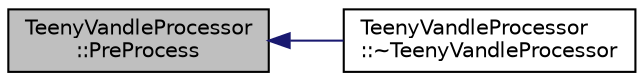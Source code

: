 digraph "TeenyVandleProcessor::PreProcess"
{
  edge [fontname="Helvetica",fontsize="10",labelfontname="Helvetica",labelfontsize="10"];
  node [fontname="Helvetica",fontsize="10",shape=record];
  rankdir="LR";
  Node1 [label="TeenyVandleProcessor\l::PreProcess",height=0.2,width=0.4,color="black", fillcolor="grey75", style="filled", fontcolor="black"];
  Node1 -> Node2 [dir="back",color="midnightblue",fontsize="10",style="solid",fontname="Helvetica"];
  Node2 [label="TeenyVandleProcessor\l::~TeenyVandleProcessor",height=0.2,width=0.4,color="black", fillcolor="white", style="filled",URL="$d3/d5e/class_teeny_vandle_processor.html#ace84b3cc48debac1892f4fa954adafbd"];
}
